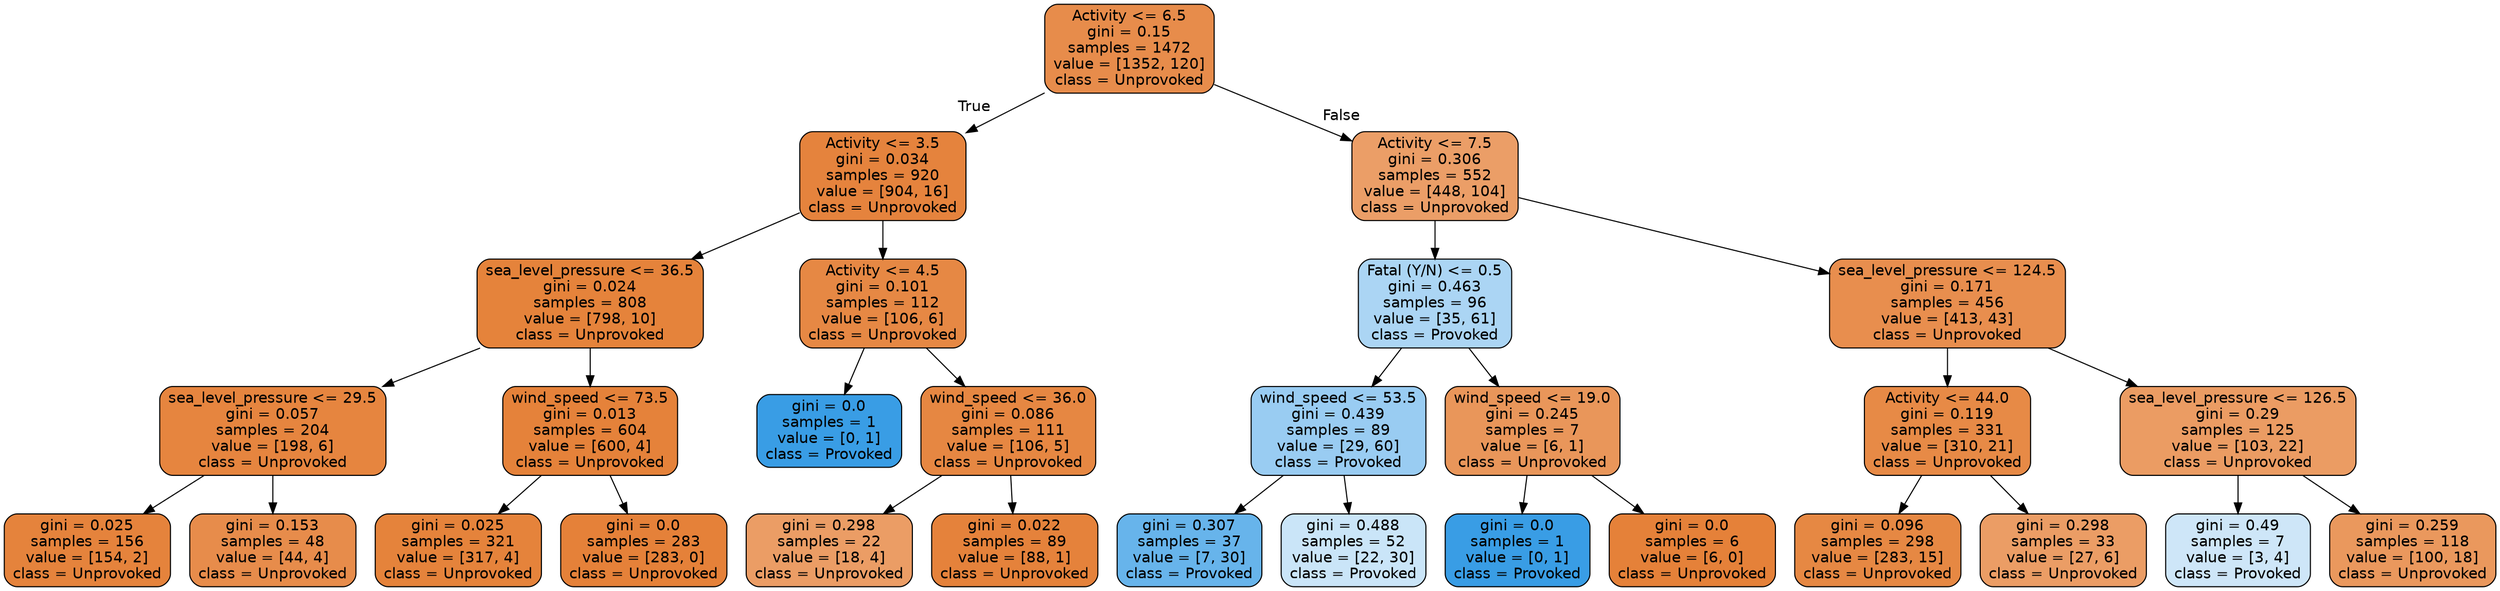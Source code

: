 digraph Tree {
node [shape=box, style="filled, rounded", color="black", fontname=helvetica] ;
edge [fontname=helvetica] ;
0 [label="Activity <= 6.5\ngini = 0.15\nsamples = 1472\nvalue = [1352, 120]\nclass = Unprovoked", fillcolor="#e78c4b"] ;
1 [label="Activity <= 3.5\ngini = 0.034\nsamples = 920\nvalue = [904, 16]\nclass = Unprovoked", fillcolor="#e5833d"] ;
0 -> 1 [labeldistance=2.5, labelangle=45, headlabel="True"] ;
2 [label="sea_level_pressure <= 36.5\ngini = 0.024\nsamples = 808\nvalue = [798, 10]\nclass = Unprovoked", fillcolor="#e5833b"] ;
1 -> 2 ;
3 [label="sea_level_pressure <= 29.5\ngini = 0.057\nsamples = 204\nvalue = [198, 6]\nclass = Unprovoked", fillcolor="#e6853f"] ;
2 -> 3 ;
4 [label="gini = 0.025\nsamples = 156\nvalue = [154, 2]\nclass = Unprovoked", fillcolor="#e5833c"] ;
3 -> 4 ;
5 [label="gini = 0.153\nsamples = 48\nvalue = [44, 4]\nclass = Unprovoked", fillcolor="#e78c4b"] ;
3 -> 5 ;
6 [label="wind_speed <= 73.5\ngini = 0.013\nsamples = 604\nvalue = [600, 4]\nclass = Unprovoked", fillcolor="#e5823a"] ;
2 -> 6 ;
7 [label="gini = 0.025\nsamples = 321\nvalue = [317, 4]\nclass = Unprovoked", fillcolor="#e5833b"] ;
6 -> 7 ;
8 [label="gini = 0.0\nsamples = 283\nvalue = [283, 0]\nclass = Unprovoked", fillcolor="#e58139"] ;
6 -> 8 ;
9 [label="Activity <= 4.5\ngini = 0.101\nsamples = 112\nvalue = [106, 6]\nclass = Unprovoked", fillcolor="#e68844"] ;
1 -> 9 ;
10 [label="gini = 0.0\nsamples = 1\nvalue = [0, 1]\nclass = Provoked", fillcolor="#399de5"] ;
9 -> 10 ;
11 [label="wind_speed <= 36.0\ngini = 0.086\nsamples = 111\nvalue = [106, 5]\nclass = Unprovoked", fillcolor="#e68742"] ;
9 -> 11 ;
12 [label="gini = 0.298\nsamples = 22\nvalue = [18, 4]\nclass = Unprovoked", fillcolor="#eb9d65"] ;
11 -> 12 ;
13 [label="gini = 0.022\nsamples = 89\nvalue = [88, 1]\nclass = Unprovoked", fillcolor="#e5823b"] ;
11 -> 13 ;
14 [label="Activity <= 7.5\ngini = 0.306\nsamples = 552\nvalue = [448, 104]\nclass = Unprovoked", fillcolor="#eb9e67"] ;
0 -> 14 [labeldistance=2.5, labelangle=-45, headlabel="False"] ;
15 [label="Fatal (Y/N) <= 0.5\ngini = 0.463\nsamples = 96\nvalue = [35, 61]\nclass = Provoked", fillcolor="#abd5f4"] ;
14 -> 15 ;
16 [label="wind_speed <= 53.5\ngini = 0.439\nsamples = 89\nvalue = [29, 60]\nclass = Provoked", fillcolor="#99ccf2"] ;
15 -> 16 ;
17 [label="gini = 0.307\nsamples = 37\nvalue = [7, 30]\nclass = Provoked", fillcolor="#67b4eb"] ;
16 -> 17 ;
18 [label="gini = 0.488\nsamples = 52\nvalue = [22, 30]\nclass = Provoked", fillcolor="#cae5f8"] ;
16 -> 18 ;
19 [label="wind_speed <= 19.0\ngini = 0.245\nsamples = 7\nvalue = [6, 1]\nclass = Unprovoked", fillcolor="#e9965a"] ;
15 -> 19 ;
20 [label="gini = 0.0\nsamples = 1\nvalue = [0, 1]\nclass = Provoked", fillcolor="#399de5"] ;
19 -> 20 ;
21 [label="gini = 0.0\nsamples = 6\nvalue = [6, 0]\nclass = Unprovoked", fillcolor="#e58139"] ;
19 -> 21 ;
22 [label="sea_level_pressure <= 124.5\ngini = 0.171\nsamples = 456\nvalue = [413, 43]\nclass = Unprovoked", fillcolor="#e88e4e"] ;
14 -> 22 ;
23 [label="Activity <= 44.0\ngini = 0.119\nsamples = 331\nvalue = [310, 21]\nclass = Unprovoked", fillcolor="#e78a46"] ;
22 -> 23 ;
24 [label="gini = 0.096\nsamples = 298\nvalue = [283, 15]\nclass = Unprovoked", fillcolor="#e68843"] ;
23 -> 24 ;
25 [label="gini = 0.298\nsamples = 33\nvalue = [27, 6]\nclass = Unprovoked", fillcolor="#eb9d65"] ;
23 -> 25 ;
26 [label="sea_level_pressure <= 126.5\ngini = 0.29\nsamples = 125\nvalue = [103, 22]\nclass = Unprovoked", fillcolor="#eb9c63"] ;
22 -> 26 ;
27 [label="gini = 0.49\nsamples = 7\nvalue = [3, 4]\nclass = Provoked", fillcolor="#cee6f8"] ;
26 -> 27 ;
28 [label="gini = 0.259\nsamples = 118\nvalue = [100, 18]\nclass = Unprovoked", fillcolor="#ea985d"] ;
26 -> 28 ;
}